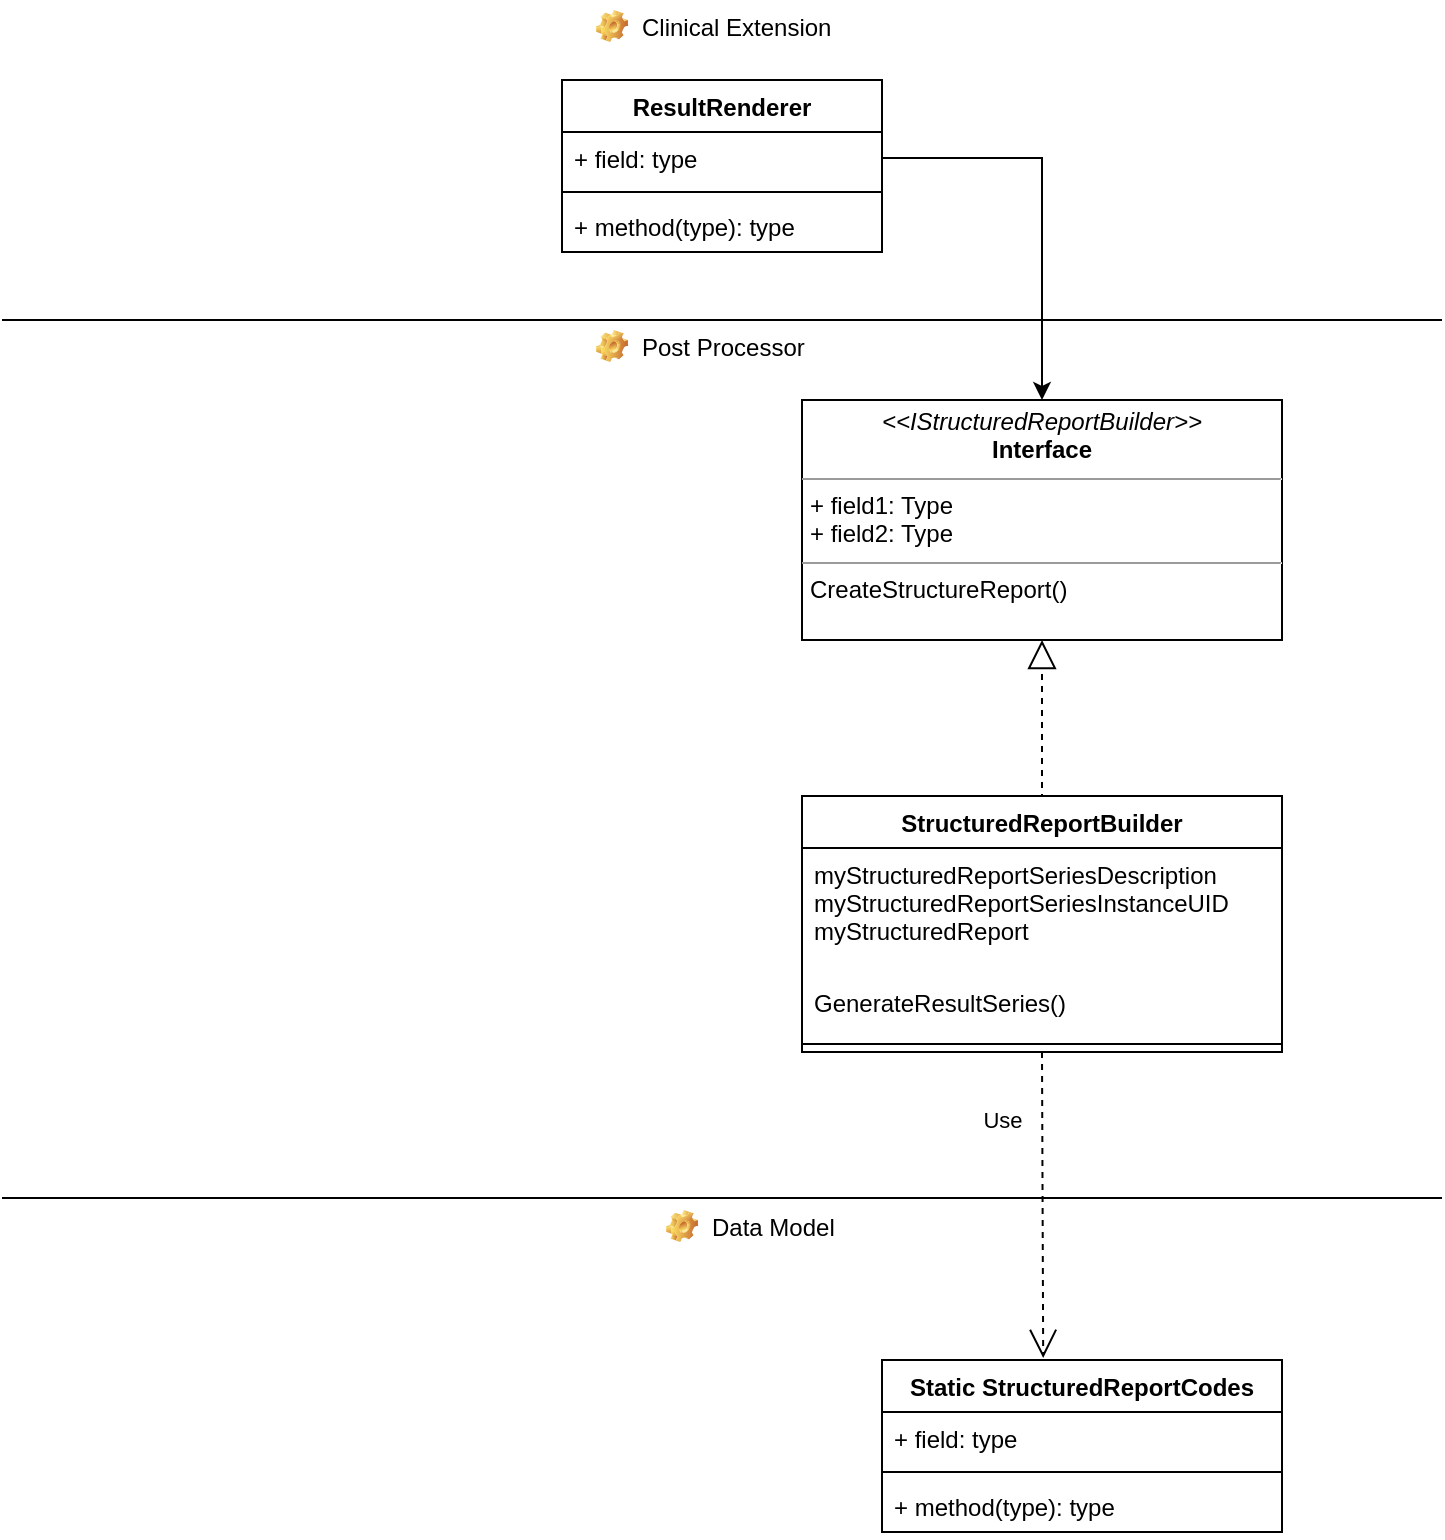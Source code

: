 <mxfile version="13.3.5" type="github"><diagram id="DfePhi6KAbCJ_sawrOSv" name="Page-1"><mxGraphModel dx="782" dy="1497" grid="1" gridSize="10" guides="1" tooltips="1" connect="1" arrows="1" fold="1" page="1" pageScale="1" pageWidth="850" pageHeight="1100" math="0" shadow="0"><root><mxCell id="0"/><mxCell id="1" parent="0"/><mxCell id="6H4G4brhvKsjOzue17Gc-11" value="" style="line;strokeWidth=1;fillColor=none;align=left;verticalAlign=middle;spacingTop=-1;spacingLeft=3;spacingRight=3;rotatable=0;labelPosition=right;points=[];portConstraint=eastwest;" vertex="1" parent="1"><mxGeometry x="40" y="110" width="720" height="20" as="geometry"/></mxCell><mxCell id="6H4G4brhvKsjOzue17Gc-12" value="Post Processor" style="label;fontStyle=0;strokeColor=none;fillColor=none;align=left;verticalAlign=top;overflow=hidden;spacingLeft=28;spacingRight=4;rotatable=0;points=[[0,0.5],[1,0.5]];portConstraint=eastwest;imageWidth=16;imageHeight=16;image=img/clipart/Gear_128x128.png" vertex="1" parent="1"><mxGeometry x="330" y="120" width="120" height="26" as="geometry"/></mxCell><mxCell id="6H4G4brhvKsjOzue17Gc-14" value="Clinical Extension" style="label;fontStyle=0;strokeColor=none;fillColor=none;align=left;verticalAlign=top;overflow=hidden;spacingLeft=28;spacingRight=4;rotatable=0;points=[[0,0.5],[1,0.5]];portConstraint=eastwest;imageWidth=16;imageHeight=16;image=img/clipart/Gear_128x128.png" vertex="1" parent="1"><mxGeometry x="330" y="-40" width="160" height="26" as="geometry"/></mxCell><mxCell id="6H4G4brhvKsjOzue17Gc-15" value="&lt;p style=&quot;margin: 0px ; margin-top: 4px ; text-align: center&quot;&gt;&lt;i&gt;&amp;lt;&amp;lt;IStructuredReportBuilder&amp;gt;&amp;gt;&lt;/i&gt;&lt;br&gt;&lt;b&gt;Interface&lt;/b&gt;&lt;/p&gt;&lt;hr size=&quot;1&quot;&gt;&lt;p style=&quot;margin: 0px ; margin-left: 4px&quot;&gt;+ field1: Type&lt;br&gt;+ field2: Type&lt;/p&gt;&lt;hr size=&quot;1&quot;&gt;&lt;p style=&quot;margin: 0px ; margin-left: 4px&quot;&gt;CreateStructureReport()&lt;/p&gt;" style="verticalAlign=top;align=left;overflow=fill;fontSize=12;fontFamily=Helvetica;html=1;" vertex="1" parent="1"><mxGeometry x="440" y="160" width="240" height="120" as="geometry"/></mxCell><mxCell id="6H4G4brhvKsjOzue17Gc-23" style="edgeStyle=orthogonalEdgeStyle;rounded=0;orthogonalLoop=1;jettySize=auto;html=1;entryX=0.5;entryY=0;entryDx=0;entryDy=0;" edge="1" parent="1" source="6H4G4brhvKsjOzue17Gc-20" target="6H4G4brhvKsjOzue17Gc-15"><mxGeometry relative="1" as="geometry"/></mxCell><mxCell id="6H4G4brhvKsjOzue17Gc-19" value="ResultRenderer" style="swimlane;fontStyle=1;align=center;verticalAlign=top;childLayout=stackLayout;horizontal=1;startSize=26;horizontalStack=0;resizeParent=1;resizeParentMax=0;resizeLast=0;collapsible=1;marginBottom=0;" vertex="1" parent="1"><mxGeometry x="320" width="160" height="86" as="geometry"/></mxCell><mxCell id="6H4G4brhvKsjOzue17Gc-20" value="+ field: type" style="text;strokeColor=none;fillColor=none;align=left;verticalAlign=top;spacingLeft=4;spacingRight=4;overflow=hidden;rotatable=0;points=[[0,0.5],[1,0.5]];portConstraint=eastwest;" vertex="1" parent="6H4G4brhvKsjOzue17Gc-19"><mxGeometry y="26" width="160" height="26" as="geometry"/></mxCell><mxCell id="6H4G4brhvKsjOzue17Gc-21" value="" style="line;strokeWidth=1;fillColor=none;align=left;verticalAlign=middle;spacingTop=-1;spacingLeft=3;spacingRight=3;rotatable=0;labelPosition=right;points=[];portConstraint=eastwest;" vertex="1" parent="6H4G4brhvKsjOzue17Gc-19"><mxGeometry y="52" width="160" height="8" as="geometry"/></mxCell><mxCell id="6H4G4brhvKsjOzue17Gc-22" value="+ method(type): type" style="text;strokeColor=none;fillColor=none;align=left;verticalAlign=top;spacingLeft=4;spacingRight=4;overflow=hidden;rotatable=0;points=[[0,0.5],[1,0.5]];portConstraint=eastwest;" vertex="1" parent="6H4G4brhvKsjOzue17Gc-19"><mxGeometry y="60" width="160" height="26" as="geometry"/></mxCell><mxCell id="6H4G4brhvKsjOzue17Gc-26" value="Use" style="endArrow=open;endSize=12;dashed=1;html=1;exitX=0.5;exitY=1;exitDx=0;exitDy=0;entryX=0.403;entryY=-0.012;entryDx=0;entryDy=0;entryPerimeter=0;" edge="1" parent="1" source="6H4G4brhvKsjOzue17Gc-5" target="6H4G4brhvKsjOzue17Gc-1"><mxGeometry x="-0.556" y="-20" width="160" relative="1" as="geometry"><mxPoint x="422.5" y="442.5" as="sourcePoint"/><mxPoint x="357.5" y="442.5" as="targetPoint"/><mxPoint as="offset"/></mxGeometry></mxCell><mxCell id="6H4G4brhvKsjOzue17Gc-28" value="" style="endArrow=block;dashed=1;endFill=0;endSize=12;html=1;entryX=0.5;entryY=1;entryDx=0;entryDy=0;" edge="1" parent="1" target="6H4G4brhvKsjOzue17Gc-15"><mxGeometry width="160" relative="1" as="geometry"><mxPoint x="560" y="360" as="sourcePoint"/><mxPoint x="710" y="360" as="targetPoint"/></mxGeometry></mxCell><mxCell id="6H4G4brhvKsjOzue17Gc-5" value="StructuredReportBuilder" style="swimlane;fontStyle=1;align=center;verticalAlign=top;childLayout=stackLayout;horizontal=1;startSize=26;horizontalStack=0;resizeParent=1;resizeParentMax=0;resizeLast=0;collapsible=1;marginBottom=0;" vertex="1" parent="1"><mxGeometry x="440" y="358" width="240" height="128" as="geometry"/></mxCell><mxCell id="6H4G4brhvKsjOzue17Gc-6" value="myStructuredReportSeriesDescription&#10;myStructuredReportSeriesInstanceUID&#10;myStructuredReport&#10;" style="text;strokeColor=none;fillColor=none;align=left;verticalAlign=top;spacingLeft=4;spacingRight=4;overflow=hidden;rotatable=0;points=[[0,0.5],[1,0.5]];portConstraint=eastwest;" vertex="1" parent="6H4G4brhvKsjOzue17Gc-5"><mxGeometry y="26" width="240" height="64" as="geometry"/></mxCell><mxCell id="6H4G4brhvKsjOzue17Gc-8" value="GenerateResultSeries()" style="text;strokeColor=none;fillColor=none;align=left;verticalAlign=top;spacingLeft=4;spacingRight=4;overflow=hidden;rotatable=0;points=[[0,0.5],[1,0.5]];portConstraint=eastwest;" vertex="1" parent="6H4G4brhvKsjOzue17Gc-5"><mxGeometry y="90" width="240" height="30" as="geometry"/></mxCell><mxCell id="6H4G4brhvKsjOzue17Gc-7" value="" style="line;strokeWidth=1;fillColor=none;align=left;verticalAlign=middle;spacingTop=-1;spacingLeft=3;spacingRight=3;rotatable=0;labelPosition=right;points=[];portConstraint=eastwest;" vertex="1" parent="6H4G4brhvKsjOzue17Gc-5"><mxGeometry y="120" width="240" height="8" as="geometry"/></mxCell><mxCell id="6H4G4brhvKsjOzue17Gc-29" value="" style="line;strokeWidth=1;fillColor=none;align=left;verticalAlign=middle;spacingTop=-1;spacingLeft=3;spacingRight=3;rotatable=0;labelPosition=right;points=[];portConstraint=eastwest;" vertex="1" parent="1"><mxGeometry x="40" y="550" width="720" height="18" as="geometry"/></mxCell><mxCell id="6H4G4brhvKsjOzue17Gc-30" value="Data Model" style="label;fontStyle=0;strokeColor=none;fillColor=none;align=left;verticalAlign=top;overflow=hidden;spacingLeft=28;spacingRight=4;rotatable=0;points=[[0,0.5],[1,0.5]];portConstraint=eastwest;imageWidth=16;imageHeight=16;image=img/clipart/Gear_128x128.png" vertex="1" parent="1"><mxGeometry x="365" y="560" width="120" height="26" as="geometry"/></mxCell><mxCell id="6H4G4brhvKsjOzue17Gc-1" value="Static StructuredReportCodes" style="swimlane;fontStyle=1;align=center;verticalAlign=top;childLayout=stackLayout;horizontal=1;startSize=26;horizontalStack=0;resizeParent=1;resizeParentMax=0;resizeLast=0;collapsible=1;marginBottom=0;" vertex="1" parent="1"><mxGeometry x="480" y="640" width="200" height="86" as="geometry"/></mxCell><mxCell id="6H4G4brhvKsjOzue17Gc-2" value="+ field: type" style="text;strokeColor=none;fillColor=none;align=left;verticalAlign=top;spacingLeft=4;spacingRight=4;overflow=hidden;rotatable=0;points=[[0,0.5],[1,0.5]];portConstraint=eastwest;" vertex="1" parent="6H4G4brhvKsjOzue17Gc-1"><mxGeometry y="26" width="200" height="26" as="geometry"/></mxCell><mxCell id="6H4G4brhvKsjOzue17Gc-3" value="" style="line;strokeWidth=1;fillColor=none;align=left;verticalAlign=middle;spacingTop=-1;spacingLeft=3;spacingRight=3;rotatable=0;labelPosition=right;points=[];portConstraint=eastwest;" vertex="1" parent="6H4G4brhvKsjOzue17Gc-1"><mxGeometry y="52" width="200" height="8" as="geometry"/></mxCell><mxCell id="6H4G4brhvKsjOzue17Gc-4" value="+ method(type): type" style="text;strokeColor=none;fillColor=none;align=left;verticalAlign=top;spacingLeft=4;spacingRight=4;overflow=hidden;rotatable=0;points=[[0,0.5],[1,0.5]];portConstraint=eastwest;" vertex="1" parent="6H4G4brhvKsjOzue17Gc-1"><mxGeometry y="60" width="200" height="26" as="geometry"/></mxCell></root></mxGraphModel></diagram></mxfile>